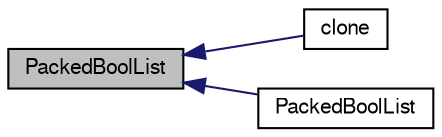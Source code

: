 digraph "PackedBoolList"
{
  bgcolor="transparent";
  edge [fontname="FreeSans",fontsize="10",labelfontname="FreeSans",labelfontsize="10"];
  node [fontname="FreeSans",fontsize="10",shape=record];
  rankdir="LR";
  Node1 [label="PackedBoolList",height=0.2,width=0.4,color="black", fillcolor="grey75", style="filled", fontcolor="black"];
  Node1 -> Node2 [dir="back",color="midnightblue",fontsize="10",style="solid",fontname="FreeSans"];
  Node2 [label="clone",height=0.2,width=0.4,color="black",URL="$a25934.html#ae945017feda16e7c0db1b6b1102977b6",tooltip="Clone. "];
  Node1 -> Node3 [dir="back",color="midnightblue",fontsize="10",style="solid",fontname="FreeSans"];
  Node3 [label="PackedBoolList",height=0.2,width=0.4,color="black",URL="$a25934.html#abc474bdc492feb0a38b57edf37ca5094",tooltip="Construct with given size, initializes list to 0. "];
}
